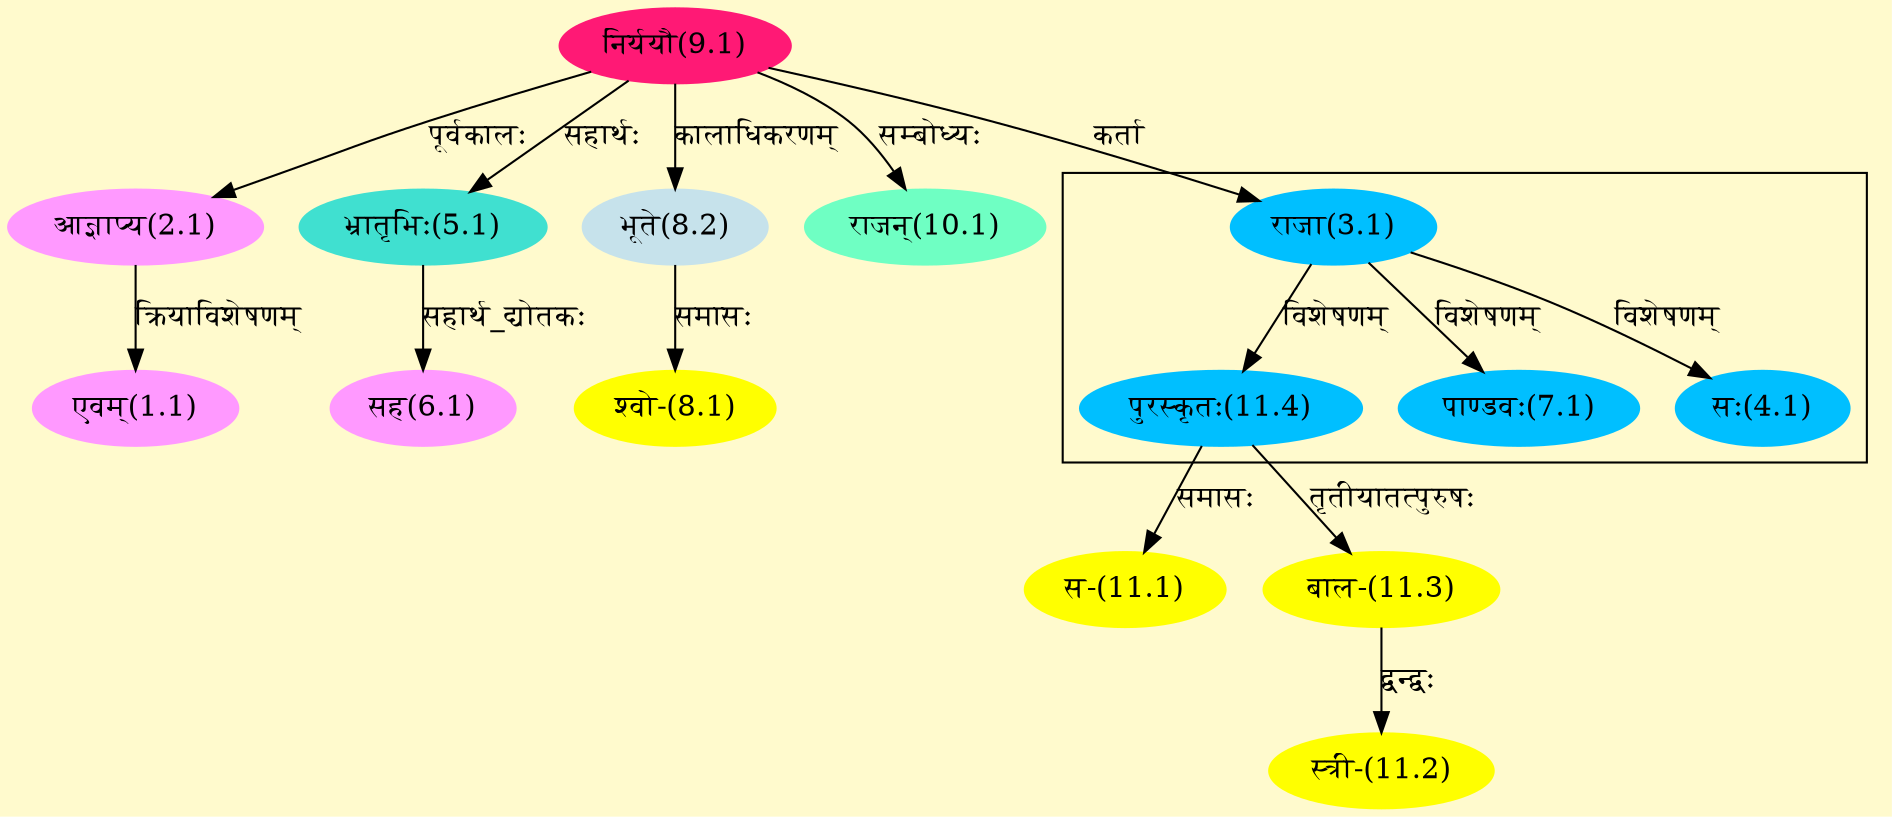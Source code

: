 digraph G{
rankdir=BT;
 compound=true;
 bgcolor="lemonchiffon1";

subgraph cluster_1{
Node4_1 [style=filled, color="#00BFFF" label = "सः(4.1)"]
Node3_1 [style=filled, color="#00BFFF" label = "राजा(3.1)"]
Node7_1 [style=filled, color="#00BFFF" label = "पाण्डवः(7.1)"]
Node11_4 [style=filled, color="#00BFFF" label = "पुरस्कृतः(11.4)"]

}
Node1_1 [style=filled, color="#FF99FF" label = "एवम्(1.1)"]
Node2_1 [style=filled, color="#FF99FF" label = "आज्ञाप्य(2.1)"]
Node9_1 [style=filled, color="#FF1975" label = "निर्ययौ(9.1)"]
Node3_1 [style=filled, color="#00BFFF" label = "राजा(3.1)"]
Node5_1 [style=filled, color="#40E0D0" label = "भ्रातृभिः(5.1)"]
Node6_1 [style=filled, color="#FF99FF" label = "सह(6.1)"]
Node8_1 [style=filled, color="#FFFF00" label = "श्वो-(8.1)"]
Node8_2 [style=filled, color="#C6E2EB" label = "भूते(8.2)"]
Node10_1 [style=filled, color="#6FFFC3" label = "राजन्(10.1)"]
Node11_1 [style=filled, color="#FFFF00" label = "स-(11.1)"]
Node11_4 [style=filled, color="#00BFFF" label = "पुरस्कृतः(11.4)"]
Node11_2 [style=filled, color="#FFFF00" label = "स्त्री-(11.2)"]
Node11_3 [style=filled, color="#FFFF00" label = "बाल-(11.3)"]
/* Start of Relations section */

Node1_1 -> Node2_1 [  label="क्रियाविशेषणम्"  dir="back" ]
Node2_1 -> Node9_1 [  label="पूर्वकालः"  dir="back" ]
Node3_1 -> Node9_1 [  label="कर्ता"  dir="back" ]
Node4_1 -> Node3_1 [  label="विशेषणम्"  dir="back" ]
Node5_1 -> Node9_1 [  label="सहार्थः"  dir="back" ]
Node6_1 -> Node5_1 [  label="सहार्थ_द्योतकः"  dir="back" ]
Node7_1 -> Node3_1 [  label="विशेषणम्"  dir="back" ]
Node8_1 -> Node8_2 [  label="समासः"  dir="back" ]
Node8_2 -> Node9_1 [  label="कालाधिकरणम्"  dir="back" ]
Node10_1 -> Node9_1 [  label="सम्बोध्यः"  dir="back" ]
Node11_1 -> Node11_4 [  label="समासः"  dir="back" ]
Node11_2 -> Node11_3 [  label="द्वन्द्वः"  dir="back" ]
Node11_3 -> Node11_4 [  label="तृतीयातत्पुरुषः"  dir="back" ]
Node11_4 -> Node3_1 [  label="विशेषणम्"  dir="back" ]
}
